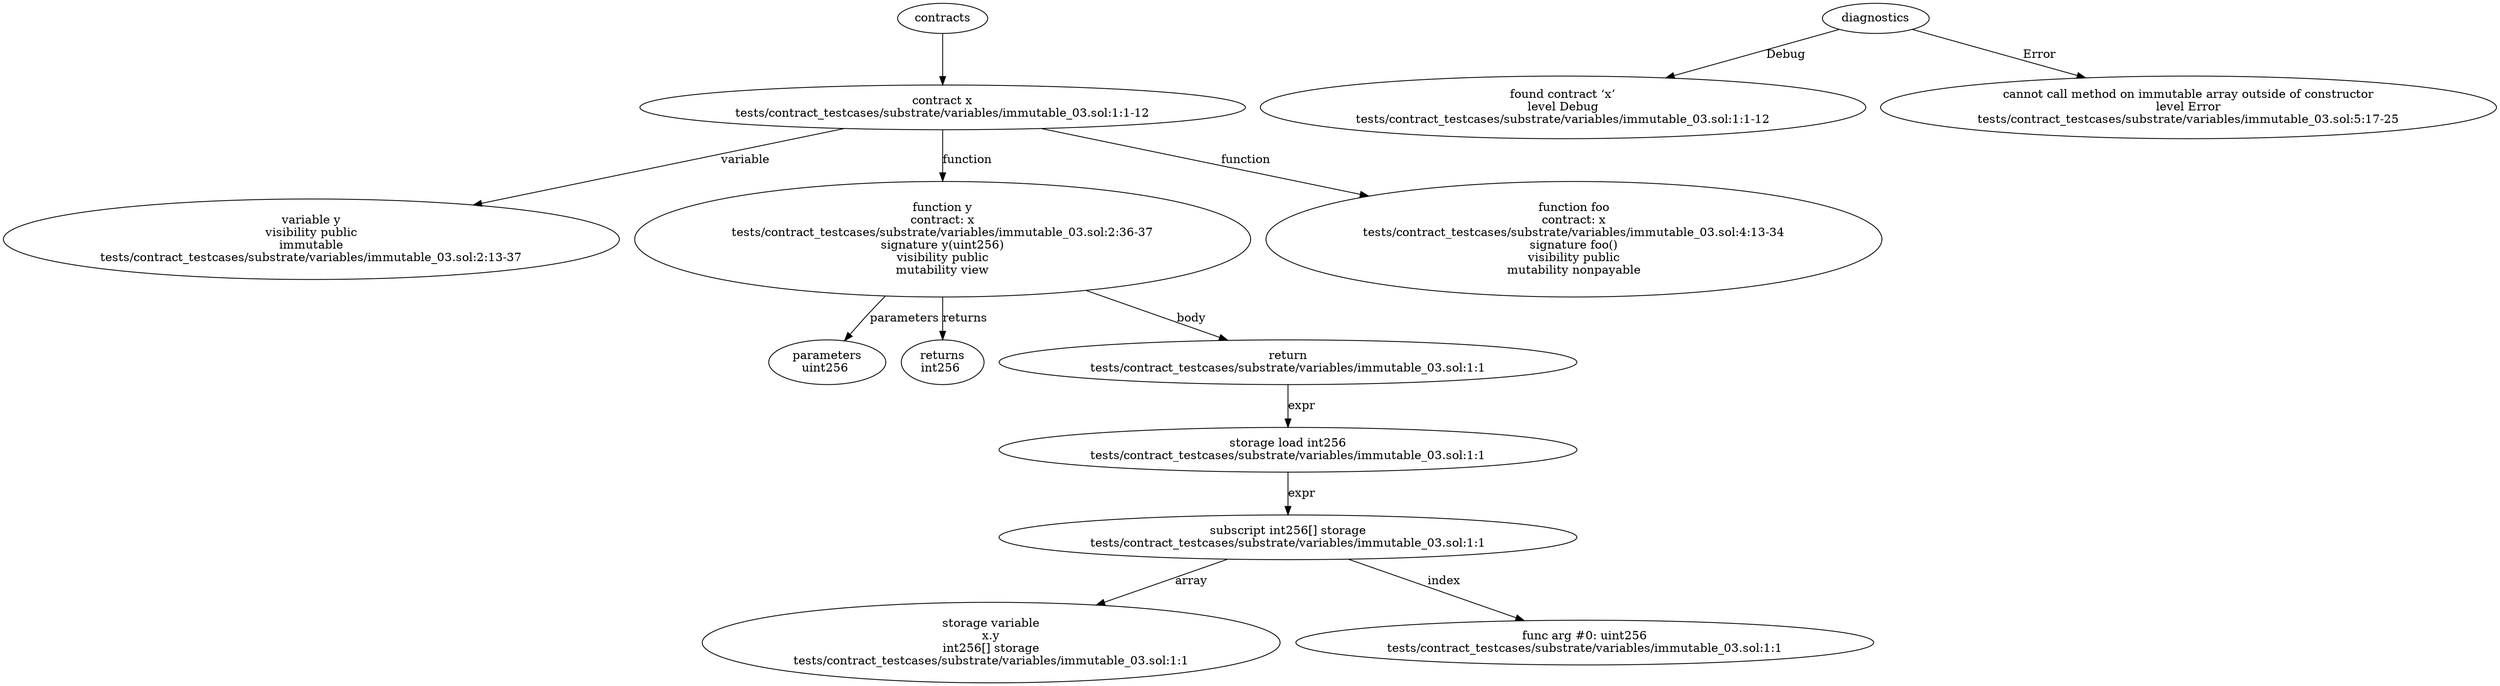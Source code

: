 strict digraph "tests/contract_testcases/substrate/variables/immutable_03.sol" {
	contract [label="contract x\ntests/contract_testcases/substrate/variables/immutable_03.sol:1:1-12"]
	var [label="variable y\nvisibility public\nimmutable\ntests/contract_testcases/substrate/variables/immutable_03.sol:2:13-37"]
	y [label="function y\ncontract: x\ntests/contract_testcases/substrate/variables/immutable_03.sol:2:36-37\nsignature y(uint256)\nvisibility public\nmutability view"]
	parameters [label="parameters\nuint256 "]
	returns [label="returns\nint256 "]
	return [label="return\ntests/contract_testcases/substrate/variables/immutable_03.sol:1:1"]
	storage_load [label="storage load int256\ntests/contract_testcases/substrate/variables/immutable_03.sol:1:1"]
	subscript [label="subscript int256[] storage\ntests/contract_testcases/substrate/variables/immutable_03.sol:1:1"]
	storage_var [label="storage variable\nx.y\nint256[] storage\ntests/contract_testcases/substrate/variables/immutable_03.sol:1:1"]
	func_arg [label="func arg #0: uint256\ntests/contract_testcases/substrate/variables/immutable_03.sol:1:1"]
	foo [label="function foo\ncontract: x\ntests/contract_testcases/substrate/variables/immutable_03.sol:4:13-34\nsignature foo()\nvisibility public\nmutability nonpayable"]
	diagnostic [label="found contract ‘x’\nlevel Debug\ntests/contract_testcases/substrate/variables/immutable_03.sol:1:1-12"]
	diagnostic_14 [label="cannot call method on immutable array outside of constructor\nlevel Error\ntests/contract_testcases/substrate/variables/immutable_03.sol:5:17-25"]
	contracts -> contract
	contract -> var [label="variable"]
	contract -> y [label="function"]
	y -> parameters [label="parameters"]
	y -> returns [label="returns"]
	y -> return [label="body"]
	return -> storage_load [label="expr"]
	storage_load -> subscript [label="expr"]
	subscript -> storage_var [label="array"]
	subscript -> func_arg [label="index"]
	contract -> foo [label="function"]
	diagnostics -> diagnostic [label="Debug"]
	diagnostics -> diagnostic_14 [label="Error"]
}
